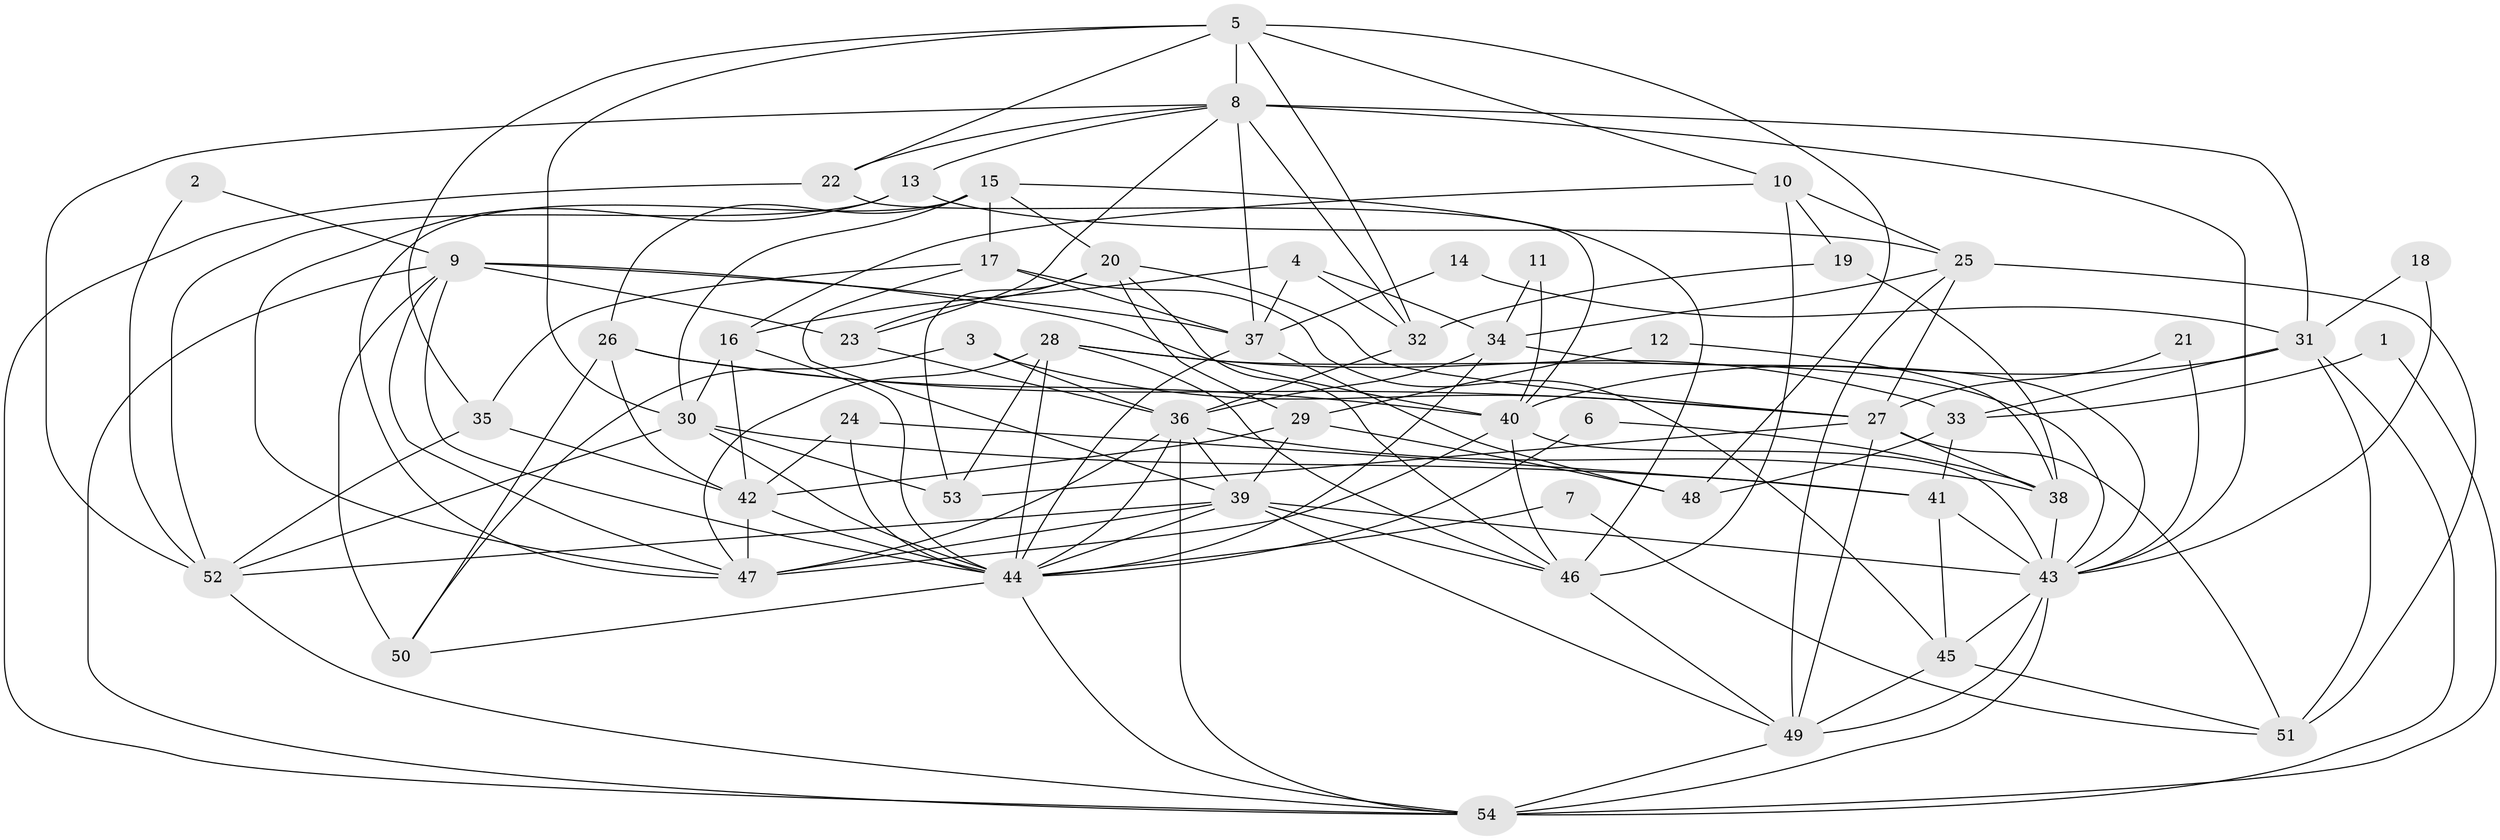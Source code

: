 // original degree distribution, {3: 0.28703703703703703, 4: 0.2037037037037037, 2: 0.1574074074074074, 7: 0.046296296296296294, 5: 0.18518518518518517, 8: 0.018518518518518517, 6: 0.10185185185185185}
// Generated by graph-tools (version 1.1) at 2025/26/03/09/25 03:26:11]
// undirected, 54 vertices, 148 edges
graph export_dot {
graph [start="1"]
  node [color=gray90,style=filled];
  1;
  2;
  3;
  4;
  5;
  6;
  7;
  8;
  9;
  10;
  11;
  12;
  13;
  14;
  15;
  16;
  17;
  18;
  19;
  20;
  21;
  22;
  23;
  24;
  25;
  26;
  27;
  28;
  29;
  30;
  31;
  32;
  33;
  34;
  35;
  36;
  37;
  38;
  39;
  40;
  41;
  42;
  43;
  44;
  45;
  46;
  47;
  48;
  49;
  50;
  51;
  52;
  53;
  54;
  1 -- 33 [weight=1.0];
  1 -- 54 [weight=1.0];
  2 -- 9 [weight=1.0];
  2 -- 52 [weight=1.0];
  3 -- 27 [weight=1.0];
  3 -- 36 [weight=1.0];
  3 -- 50 [weight=1.0];
  4 -- 16 [weight=1.0];
  4 -- 32 [weight=1.0];
  4 -- 34 [weight=1.0];
  4 -- 37 [weight=1.0];
  5 -- 8 [weight=1.0];
  5 -- 10 [weight=1.0];
  5 -- 22 [weight=1.0];
  5 -- 30 [weight=1.0];
  5 -- 32 [weight=1.0];
  5 -- 35 [weight=1.0];
  5 -- 48 [weight=1.0];
  6 -- 38 [weight=1.0];
  6 -- 44 [weight=1.0];
  7 -- 44 [weight=1.0];
  7 -- 51 [weight=1.0];
  8 -- 13 [weight=1.0];
  8 -- 22 [weight=1.0];
  8 -- 23 [weight=1.0];
  8 -- 31 [weight=1.0];
  8 -- 32 [weight=2.0];
  8 -- 37 [weight=1.0];
  8 -- 43 [weight=1.0];
  8 -- 52 [weight=1.0];
  9 -- 23 [weight=1.0];
  9 -- 37 [weight=1.0];
  9 -- 40 [weight=1.0];
  9 -- 44 [weight=1.0];
  9 -- 47 [weight=1.0];
  9 -- 50 [weight=1.0];
  9 -- 54 [weight=1.0];
  10 -- 16 [weight=1.0];
  10 -- 19 [weight=1.0];
  10 -- 25 [weight=1.0];
  10 -- 46 [weight=2.0];
  11 -- 34 [weight=1.0];
  11 -- 40 [weight=1.0];
  12 -- 29 [weight=1.0];
  12 -- 38 [weight=1.0];
  13 -- 25 [weight=1.0];
  13 -- 47 [weight=1.0];
  13 -- 52 [weight=1.0];
  14 -- 31 [weight=1.0];
  14 -- 37 [weight=1.0];
  15 -- 17 [weight=1.0];
  15 -- 20 [weight=1.0];
  15 -- 26 [weight=1.0];
  15 -- 30 [weight=1.0];
  15 -- 46 [weight=1.0];
  15 -- 47 [weight=1.0];
  16 -- 30 [weight=1.0];
  16 -- 42 [weight=1.0];
  16 -- 44 [weight=2.0];
  17 -- 35 [weight=1.0];
  17 -- 37 [weight=1.0];
  17 -- 39 [weight=1.0];
  17 -- 45 [weight=1.0];
  18 -- 31 [weight=1.0];
  18 -- 43 [weight=1.0];
  19 -- 32 [weight=1.0];
  19 -- 38 [weight=1.0];
  20 -- 23 [weight=1.0];
  20 -- 27 [weight=1.0];
  20 -- 29 [weight=1.0];
  20 -- 46 [weight=1.0];
  20 -- 53 [weight=1.0];
  21 -- 27 [weight=1.0];
  21 -- 43 [weight=1.0];
  22 -- 40 [weight=1.0];
  22 -- 54 [weight=1.0];
  23 -- 36 [weight=1.0];
  24 -- 41 [weight=1.0];
  24 -- 42 [weight=1.0];
  24 -- 44 [weight=1.0];
  25 -- 27 [weight=1.0];
  25 -- 34 [weight=1.0];
  25 -- 49 [weight=1.0];
  25 -- 51 [weight=1.0];
  26 -- 27 [weight=1.0];
  26 -- 40 [weight=1.0];
  26 -- 42 [weight=4.0];
  26 -- 50 [weight=1.0];
  27 -- 38 [weight=1.0];
  27 -- 49 [weight=1.0];
  27 -- 51 [weight=1.0];
  27 -- 53 [weight=1.0];
  28 -- 33 [weight=1.0];
  28 -- 43 [weight=1.0];
  28 -- 44 [weight=1.0];
  28 -- 46 [weight=1.0];
  28 -- 47 [weight=1.0];
  28 -- 53 [weight=1.0];
  29 -- 39 [weight=1.0];
  29 -- 42 [weight=2.0];
  29 -- 48 [weight=1.0];
  30 -- 41 [weight=1.0];
  30 -- 44 [weight=1.0];
  30 -- 52 [weight=1.0];
  30 -- 53 [weight=1.0];
  31 -- 33 [weight=1.0];
  31 -- 40 [weight=1.0];
  31 -- 51 [weight=1.0];
  31 -- 54 [weight=1.0];
  32 -- 36 [weight=1.0];
  33 -- 41 [weight=2.0];
  33 -- 48 [weight=1.0];
  34 -- 36 [weight=1.0];
  34 -- 43 [weight=1.0];
  34 -- 44 [weight=1.0];
  35 -- 42 [weight=1.0];
  35 -- 52 [weight=1.0];
  36 -- 38 [weight=1.0];
  36 -- 39 [weight=1.0];
  36 -- 44 [weight=1.0];
  36 -- 47 [weight=1.0];
  36 -- 54 [weight=1.0];
  37 -- 44 [weight=1.0];
  37 -- 48 [weight=1.0];
  38 -- 43 [weight=1.0];
  39 -- 43 [weight=1.0];
  39 -- 44 [weight=1.0];
  39 -- 46 [weight=1.0];
  39 -- 47 [weight=1.0];
  39 -- 49 [weight=1.0];
  39 -- 52 [weight=1.0];
  40 -- 43 [weight=1.0];
  40 -- 46 [weight=1.0];
  40 -- 47 [weight=1.0];
  41 -- 43 [weight=1.0];
  41 -- 45 [weight=1.0];
  42 -- 44 [weight=1.0];
  42 -- 47 [weight=3.0];
  43 -- 45 [weight=1.0];
  43 -- 49 [weight=1.0];
  43 -- 54 [weight=2.0];
  44 -- 50 [weight=1.0];
  44 -- 54 [weight=1.0];
  45 -- 49 [weight=1.0];
  45 -- 51 [weight=1.0];
  46 -- 49 [weight=1.0];
  49 -- 54 [weight=1.0];
  52 -- 54 [weight=1.0];
}
